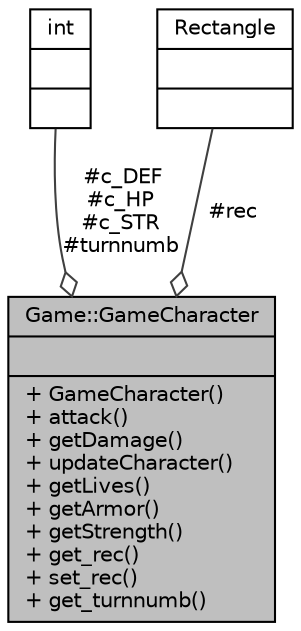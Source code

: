 digraph "Game::GameCharacter"
{
 // LATEX_PDF_SIZE
  bgcolor="transparent";
  edge [fontname="Helvetica",fontsize="10",labelfontname="Helvetica",labelfontsize="10"];
  node [fontname="Helvetica",fontsize="10",shape=record];
  Node1 [label="{Game::GameCharacter\n||+ GameCharacter()\l+ attack()\l+ getDamage()\l+ updateCharacter()\l+ getLives()\l+ getArmor()\l+ getStrength()\l+ get_rec()\l+ set_rec()\l+ get_turnnumb()\l}",height=0.2,width=0.4,color="black", fillcolor="grey75", style="filled", fontcolor="black",tooltip=" "];
  Node2 -> Node1 [color="grey25",fontsize="10",style="solid",label=" #c_DEF\n#c_HP\n#c_STR\n#turnnumb" ,arrowhead="odiamond",fontname="Helvetica"];
  Node2 [label="{int\n||}",height=0.2,width=0.4,color="black",tooltip=" "];
  Node3 -> Node1 [color="grey25",fontsize="10",style="solid",label=" #rec" ,arrowhead="odiamond",fontname="Helvetica"];
  Node3 [label="{Rectangle\n||}",height=0.2,width=0.4,color="black",tooltip=" "];
}
